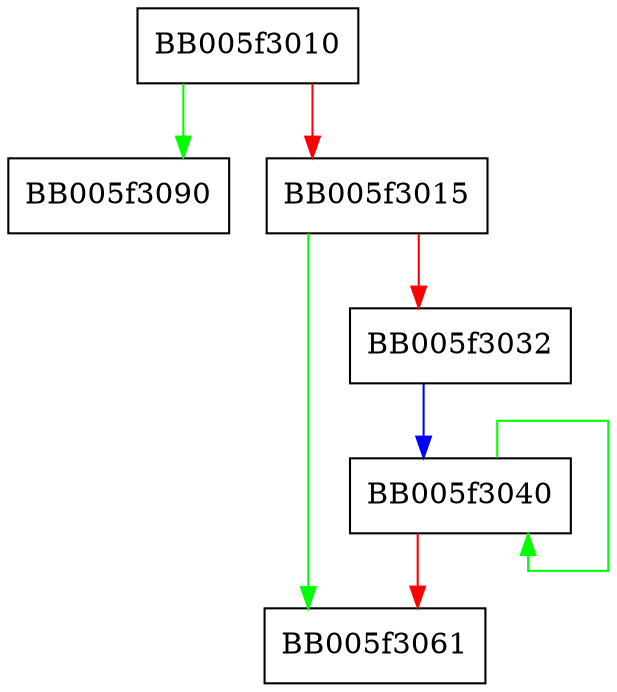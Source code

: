 digraph OSSL_PARAM_BLD_free {
  node [shape="box"];
  graph [splines=ortho];
  BB005f3010 -> BB005f3090 [color="green"];
  BB005f3010 -> BB005f3015 [color="red"];
  BB005f3015 -> BB005f3061 [color="green"];
  BB005f3015 -> BB005f3032 [color="red"];
  BB005f3032 -> BB005f3040 [color="blue"];
  BB005f3040 -> BB005f3040 [color="green"];
  BB005f3040 -> BB005f3061 [color="red"];
}
